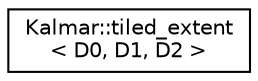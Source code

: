 digraph "Graphical Class Hierarchy"
{
  edge [fontname="Helvetica",fontsize="10",labelfontname="Helvetica",labelfontsize="10"];
  node [fontname="Helvetica",fontsize="10",shape=record];
  rankdir="LR";
  Node1 [label="Kalmar::tiled_extent\l\< D0, D1, D2 \>",height=0.2,width=0.4,color="black", fillcolor="white", style="filled",URL="$classKalmar_1_1tiled__extent.html"];
}
